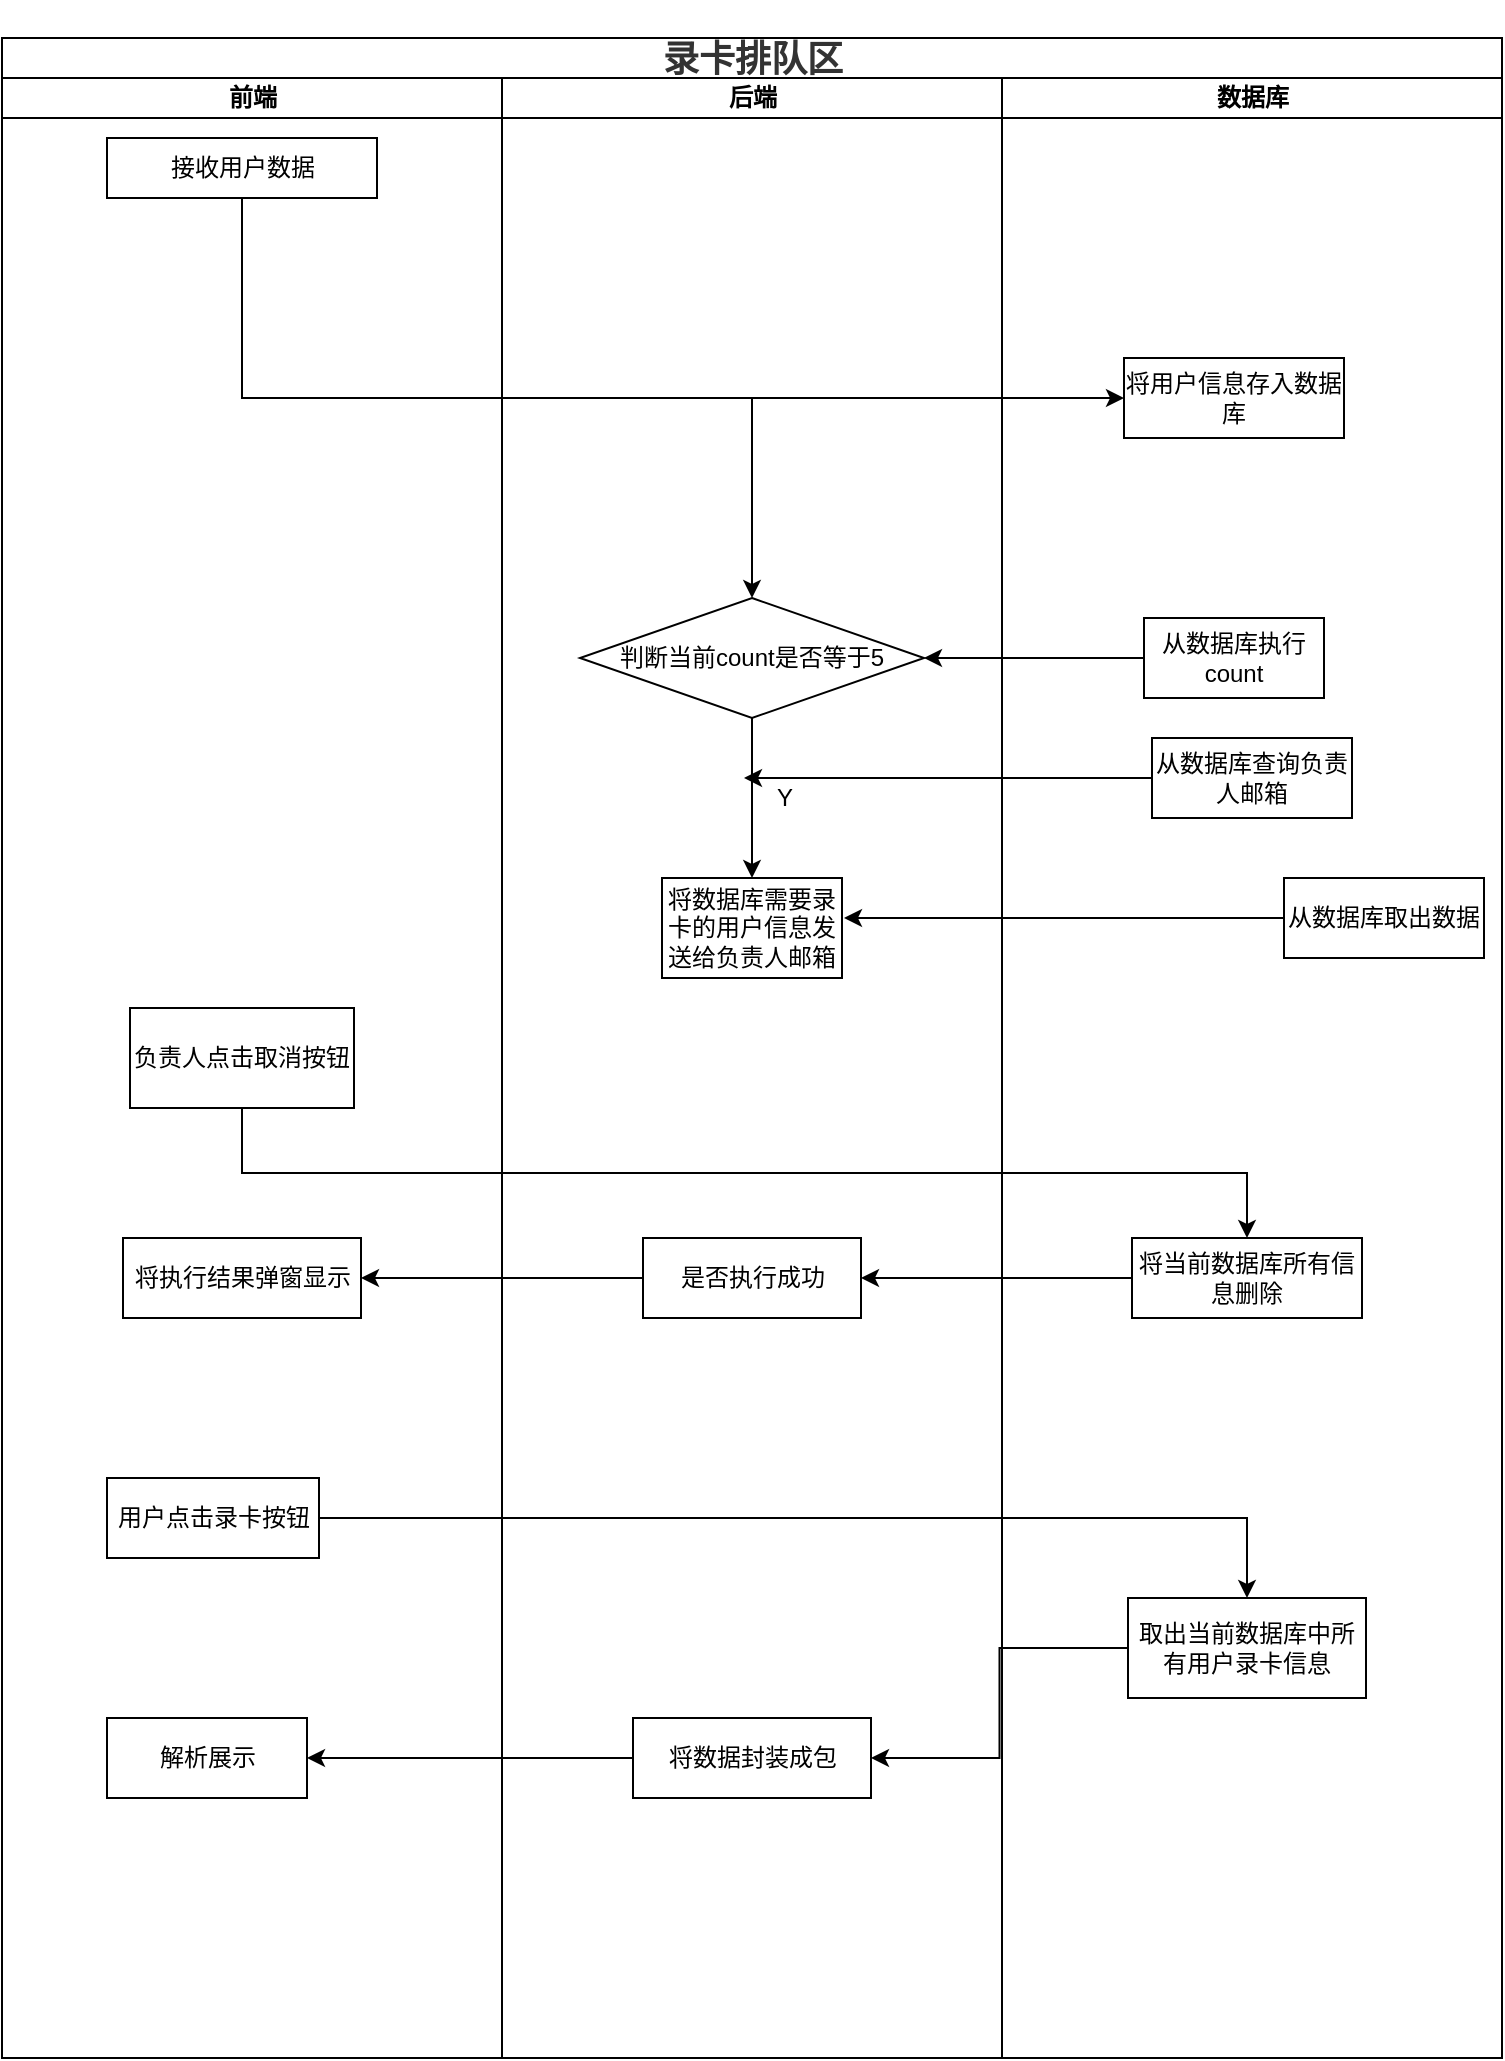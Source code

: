 <mxfile version="15.8.4" type="device"><diagram id="9xCywRWD5T_OS_-19PuL" name="第 1 页"><mxGraphModel dx="1038" dy="641" grid="1" gridSize="10" guides="1" tooltips="1" connect="1" arrows="1" fold="1" page="1" pageScale="1" pageWidth="827" pageHeight="1169" math="0" shadow="0"><root><mxCell id="0"/><mxCell id="1" parent="0"/><mxCell id="ltsxAtdL6WDDHYK6cH44-1" value="&lt;h3 class=&quot;md-end-block md-heading md-focus&quot; style=&quot;box-sizing: border-box ; font-size: 1.5em ; margin-top: 1rem ; margin-bottom: 1rem ; position: relative ; line-height: 1.43 ; cursor: text ; color: rgb(51 , 51 , 51) ; font-family: &amp;#34;open sans&amp;#34; , &amp;#34;clear sans&amp;#34; , &amp;#34;helvetica neue&amp;#34; , &amp;#34;helvetica&amp;#34; , &amp;#34;arial&amp;#34; , &amp;#34;segoe ui emoji&amp;#34; , sans-serif&quot;&gt;&lt;span class=&quot;md-plain md-expand&quot; style=&quot;box-sizing: border-box&quot;&gt;录卡排队区 &lt;/span&gt;&lt;/h3&gt;" style="swimlane;html=1;childLayout=stackLayout;startSize=20;rounded=0;shadow=0;comic=0;labelBackgroundColor=none;strokeWidth=1;fontFamily=Verdana;fontSize=12;align=center;" parent="1" vertex="1"><mxGeometry x="39" y="50" width="750" height="1010" as="geometry"/></mxCell><mxCell id="ltsxAtdL6WDDHYK6cH44-2" value="前端" style="swimlane;html=1;startSize=20;" parent="ltsxAtdL6WDDHYK6cH44-1" vertex="1"><mxGeometry y="20" width="250" height="990" as="geometry"/></mxCell><mxCell id="ltsxAtdL6WDDHYK6cH44-4" value="接收用户数据" style="rounded=0;whiteSpace=wrap;html=1;" parent="ltsxAtdL6WDDHYK6cH44-2" vertex="1"><mxGeometry x="52.5" y="30" width="135" height="30" as="geometry"/></mxCell><mxCell id="2P0crrS3wewGCtOg1aZM-10" value="负责人点击取消按钮" style="rounded=0;whiteSpace=wrap;html=1;" parent="ltsxAtdL6WDDHYK6cH44-2" vertex="1"><mxGeometry x="64" y="465" width="112" height="50" as="geometry"/></mxCell><mxCell id="2P0crrS3wewGCtOg1aZM-13" value="用户点击录卡按钮" style="rounded=0;whiteSpace=wrap;html=1;" parent="ltsxAtdL6WDDHYK6cH44-2" vertex="1"><mxGeometry x="52.5" y="700" width="106" height="40" as="geometry"/></mxCell><mxCell id="2P0crrS3wewGCtOg1aZM-18" value="解析展示" style="rounded=0;whiteSpace=wrap;html=1;" parent="ltsxAtdL6WDDHYK6cH44-2" vertex="1"><mxGeometry x="52.5" y="820" width="100" height="40" as="geometry"/></mxCell><mxCell id="2P0crrS3wewGCtOg1aZM-22" value="将执行结果弹窗显示" style="rounded=0;whiteSpace=wrap;html=1;" parent="ltsxAtdL6WDDHYK6cH44-2" vertex="1"><mxGeometry x="60.5" y="580" width="119" height="40" as="geometry"/></mxCell><mxCell id="ltsxAtdL6WDDHYK6cH44-9" value="后端" style="swimlane;html=1;startSize=20;" parent="ltsxAtdL6WDDHYK6cH44-1" vertex="1"><mxGeometry x="250" y="20" width="250" height="990" as="geometry"/></mxCell><mxCell id="ltsxAtdL6WDDHYK6cH44-15" value="将数据库需要录卡的用户信息发送给负责人邮箱" style="rounded=0;whiteSpace=wrap;html=1;" parent="ltsxAtdL6WDDHYK6cH44-9" vertex="1"><mxGeometry x="80" y="400" width="90" height="50" as="geometry"/></mxCell><mxCell id="2P0crrS3wewGCtOg1aZM-2" style="edgeStyle=orthogonalEdgeStyle;rounded=0;orthogonalLoop=1;jettySize=auto;html=1;exitX=0.5;exitY=1;exitDx=0;exitDy=0;entryX=0.5;entryY=0;entryDx=0;entryDy=0;" parent="ltsxAtdL6WDDHYK6cH44-9" source="ltsxAtdL6WDDHYK6cH44-40" target="ltsxAtdL6WDDHYK6cH44-15" edge="1"><mxGeometry relative="1" as="geometry"/></mxCell><mxCell id="ltsxAtdL6WDDHYK6cH44-40" value="&lt;span&gt;判断当前count是否等于5&lt;/span&gt;" style="rhombus;whiteSpace=wrap;html=1;" parent="ltsxAtdL6WDDHYK6cH44-9" vertex="1"><mxGeometry x="39" y="260" width="172" height="60" as="geometry"/></mxCell><mxCell id="2P0crrS3wewGCtOg1aZM-15" value="将数据封装成包" style="rounded=0;whiteSpace=wrap;html=1;" parent="ltsxAtdL6WDDHYK6cH44-9" vertex="1"><mxGeometry x="65.5" y="820" width="119" height="40" as="geometry"/></mxCell><mxCell id="2P0crrS3wewGCtOg1aZM-20" value="是否执行成功" style="rounded=0;whiteSpace=wrap;html=1;" parent="ltsxAtdL6WDDHYK6cH44-9" vertex="1"><mxGeometry x="70.5" y="580" width="109" height="40" as="geometry"/></mxCell><mxCell id="ltsxAtdL6WDDHYK6cH44-17" value="数据库" style="swimlane;html=1;startSize=20;" parent="ltsxAtdL6WDDHYK6cH44-1" vertex="1"><mxGeometry x="500" y="20" width="250" height="990" as="geometry"/></mxCell><mxCell id="ltsxAtdL6WDDHYK6cH44-20" value="从数据库执行count" style="rounded=0;whiteSpace=wrap;html=1;" parent="ltsxAtdL6WDDHYK6cH44-17" vertex="1"><mxGeometry x="71" y="270" width="90" height="40" as="geometry"/></mxCell><mxCell id="2P0crrS3wewGCtOg1aZM-3" value="从数据库取出数据" style="rounded=0;whiteSpace=wrap;html=1;" parent="ltsxAtdL6WDDHYK6cH44-17" vertex="1"><mxGeometry x="141" y="400" width="100" height="40" as="geometry"/></mxCell><mxCell id="2P0crrS3wewGCtOg1aZM-6" value="将用户信息存入数据库" style="rounded=0;whiteSpace=wrap;html=1;" parent="ltsxAtdL6WDDHYK6cH44-17" vertex="1"><mxGeometry x="61" y="140" width="110" height="40" as="geometry"/></mxCell><mxCell id="2P0crrS3wewGCtOg1aZM-11" value="将当前数据库所有信息删除" style="rounded=0;whiteSpace=wrap;html=1;" parent="ltsxAtdL6WDDHYK6cH44-17" vertex="1"><mxGeometry x="65" y="580" width="115" height="40" as="geometry"/></mxCell><mxCell id="2P0crrS3wewGCtOg1aZM-14" value="取出当前数据库中所有用户录卡信息" style="rounded=0;whiteSpace=wrap;html=1;" parent="ltsxAtdL6WDDHYK6cH44-17" vertex="1"><mxGeometry x="63" y="760" width="119" height="50" as="geometry"/></mxCell><mxCell id="4n_X6uWC2dSHsDNmrPkh-1" value="从数据库查询负责人邮箱" style="rounded=0;whiteSpace=wrap;html=1;" vertex="1" parent="ltsxAtdL6WDDHYK6cH44-17"><mxGeometry x="75" y="330" width="100" height="40" as="geometry"/></mxCell><mxCell id="ltsxAtdL6WDDHYK6cH44-3" style="edgeStyle=orthogonalEdgeStyle;rounded=0;orthogonalLoop=1;jettySize=auto;html=1;exitX=0.5;exitY=1;exitDx=0;exitDy=0;entryX=0.5;entryY=0;entryDx=0;entryDy=0;" parent="ltsxAtdL6WDDHYK6cH44-1" source="ltsxAtdL6WDDHYK6cH44-4" edge="1"><mxGeometry relative="1" as="geometry"><mxPoint x="375" y="280" as="targetPoint"/><Array as="points"><mxPoint x="120" y="180"/><mxPoint x="375" y="180"/></Array></mxGeometry></mxCell><mxCell id="2P0crrS3wewGCtOg1aZM-1" style="edgeStyle=orthogonalEdgeStyle;rounded=0;orthogonalLoop=1;jettySize=auto;html=1;exitX=0;exitY=0.5;exitDx=0;exitDy=0;entryX=1;entryY=0.5;entryDx=0;entryDy=0;" parent="ltsxAtdL6WDDHYK6cH44-1" source="ltsxAtdL6WDDHYK6cH44-20" target="ltsxAtdL6WDDHYK6cH44-40" edge="1"><mxGeometry relative="1" as="geometry"/></mxCell><mxCell id="2P0crrS3wewGCtOg1aZM-9" style="edgeStyle=orthogonalEdgeStyle;rounded=0;orthogonalLoop=1;jettySize=auto;html=1;exitX=0.5;exitY=1;exitDx=0;exitDy=0;entryX=0;entryY=0.5;entryDx=0;entryDy=0;" parent="ltsxAtdL6WDDHYK6cH44-1" source="ltsxAtdL6WDDHYK6cH44-4" target="2P0crrS3wewGCtOg1aZM-6" edge="1"><mxGeometry relative="1" as="geometry"/></mxCell><mxCell id="2P0crrS3wewGCtOg1aZM-12" style="edgeStyle=orthogonalEdgeStyle;rounded=0;orthogonalLoop=1;jettySize=auto;html=1;exitX=0.5;exitY=1;exitDx=0;exitDy=0;" parent="ltsxAtdL6WDDHYK6cH44-1" source="2P0crrS3wewGCtOg1aZM-10" target="2P0crrS3wewGCtOg1aZM-11" edge="1"><mxGeometry relative="1" as="geometry"/></mxCell><mxCell id="2P0crrS3wewGCtOg1aZM-16" style="edgeStyle=orthogonalEdgeStyle;rounded=0;orthogonalLoop=1;jettySize=auto;html=1;exitX=1;exitY=0.5;exitDx=0;exitDy=0;" parent="ltsxAtdL6WDDHYK6cH44-1" source="2P0crrS3wewGCtOg1aZM-13" target="2P0crrS3wewGCtOg1aZM-14" edge="1"><mxGeometry relative="1" as="geometry"/></mxCell><mxCell id="2P0crrS3wewGCtOg1aZM-17" style="edgeStyle=orthogonalEdgeStyle;rounded=0;orthogonalLoop=1;jettySize=auto;html=1;exitX=0;exitY=0.5;exitDx=0;exitDy=0;entryX=1;entryY=0.5;entryDx=0;entryDy=0;" parent="ltsxAtdL6WDDHYK6cH44-1" source="2P0crrS3wewGCtOg1aZM-14" target="2P0crrS3wewGCtOg1aZM-15" edge="1"><mxGeometry relative="1" as="geometry"/></mxCell><mxCell id="2P0crrS3wewGCtOg1aZM-19" style="edgeStyle=orthogonalEdgeStyle;rounded=0;orthogonalLoop=1;jettySize=auto;html=1;exitX=0;exitY=0.5;exitDx=0;exitDy=0;entryX=1;entryY=0.5;entryDx=0;entryDy=0;" parent="ltsxAtdL6WDDHYK6cH44-1" source="2P0crrS3wewGCtOg1aZM-15" target="2P0crrS3wewGCtOg1aZM-18" edge="1"><mxGeometry relative="1" as="geometry"/></mxCell><mxCell id="2P0crrS3wewGCtOg1aZM-21" style="edgeStyle=orthogonalEdgeStyle;rounded=0;orthogonalLoop=1;jettySize=auto;html=1;exitX=0;exitY=0.5;exitDx=0;exitDy=0;entryX=1;entryY=0.5;entryDx=0;entryDy=0;" parent="ltsxAtdL6WDDHYK6cH44-1" source="2P0crrS3wewGCtOg1aZM-11" target="2P0crrS3wewGCtOg1aZM-20" edge="1"><mxGeometry relative="1" as="geometry"/></mxCell><mxCell id="2P0crrS3wewGCtOg1aZM-23" style="edgeStyle=orthogonalEdgeStyle;rounded=0;orthogonalLoop=1;jettySize=auto;html=1;exitX=0;exitY=0.5;exitDx=0;exitDy=0;entryX=1;entryY=0.5;entryDx=0;entryDy=0;" parent="ltsxAtdL6WDDHYK6cH44-1" source="2P0crrS3wewGCtOg1aZM-20" target="2P0crrS3wewGCtOg1aZM-22" edge="1"><mxGeometry relative="1" as="geometry"/></mxCell><mxCell id="2P0crrS3wewGCtOg1aZM-4" style="edgeStyle=orthogonalEdgeStyle;rounded=0;orthogonalLoop=1;jettySize=auto;html=1;exitX=0;exitY=0.5;exitDx=0;exitDy=0;" parent="1" source="2P0crrS3wewGCtOg1aZM-3" edge="1"><mxGeometry relative="1" as="geometry"><mxPoint x="460" y="490" as="targetPoint"/></mxGeometry></mxCell><mxCell id="2P0crrS3wewGCtOg1aZM-5" value="Y" style="text;html=1;align=center;verticalAlign=middle;resizable=0;points=[];autosize=1;strokeColor=none;fillColor=none;" parent="1" vertex="1"><mxGeometry x="420" y="420" width="20" height="20" as="geometry"/></mxCell><mxCell id="4n_X6uWC2dSHsDNmrPkh-2" style="edgeStyle=orthogonalEdgeStyle;rounded=0;orthogonalLoop=1;jettySize=auto;html=1;exitX=0;exitY=0.5;exitDx=0;exitDy=0;" edge="1" parent="1" source="4n_X6uWC2dSHsDNmrPkh-1"><mxGeometry relative="1" as="geometry"><mxPoint x="410" y="420" as="targetPoint"/></mxGeometry></mxCell></root></mxGraphModel></diagram></mxfile>